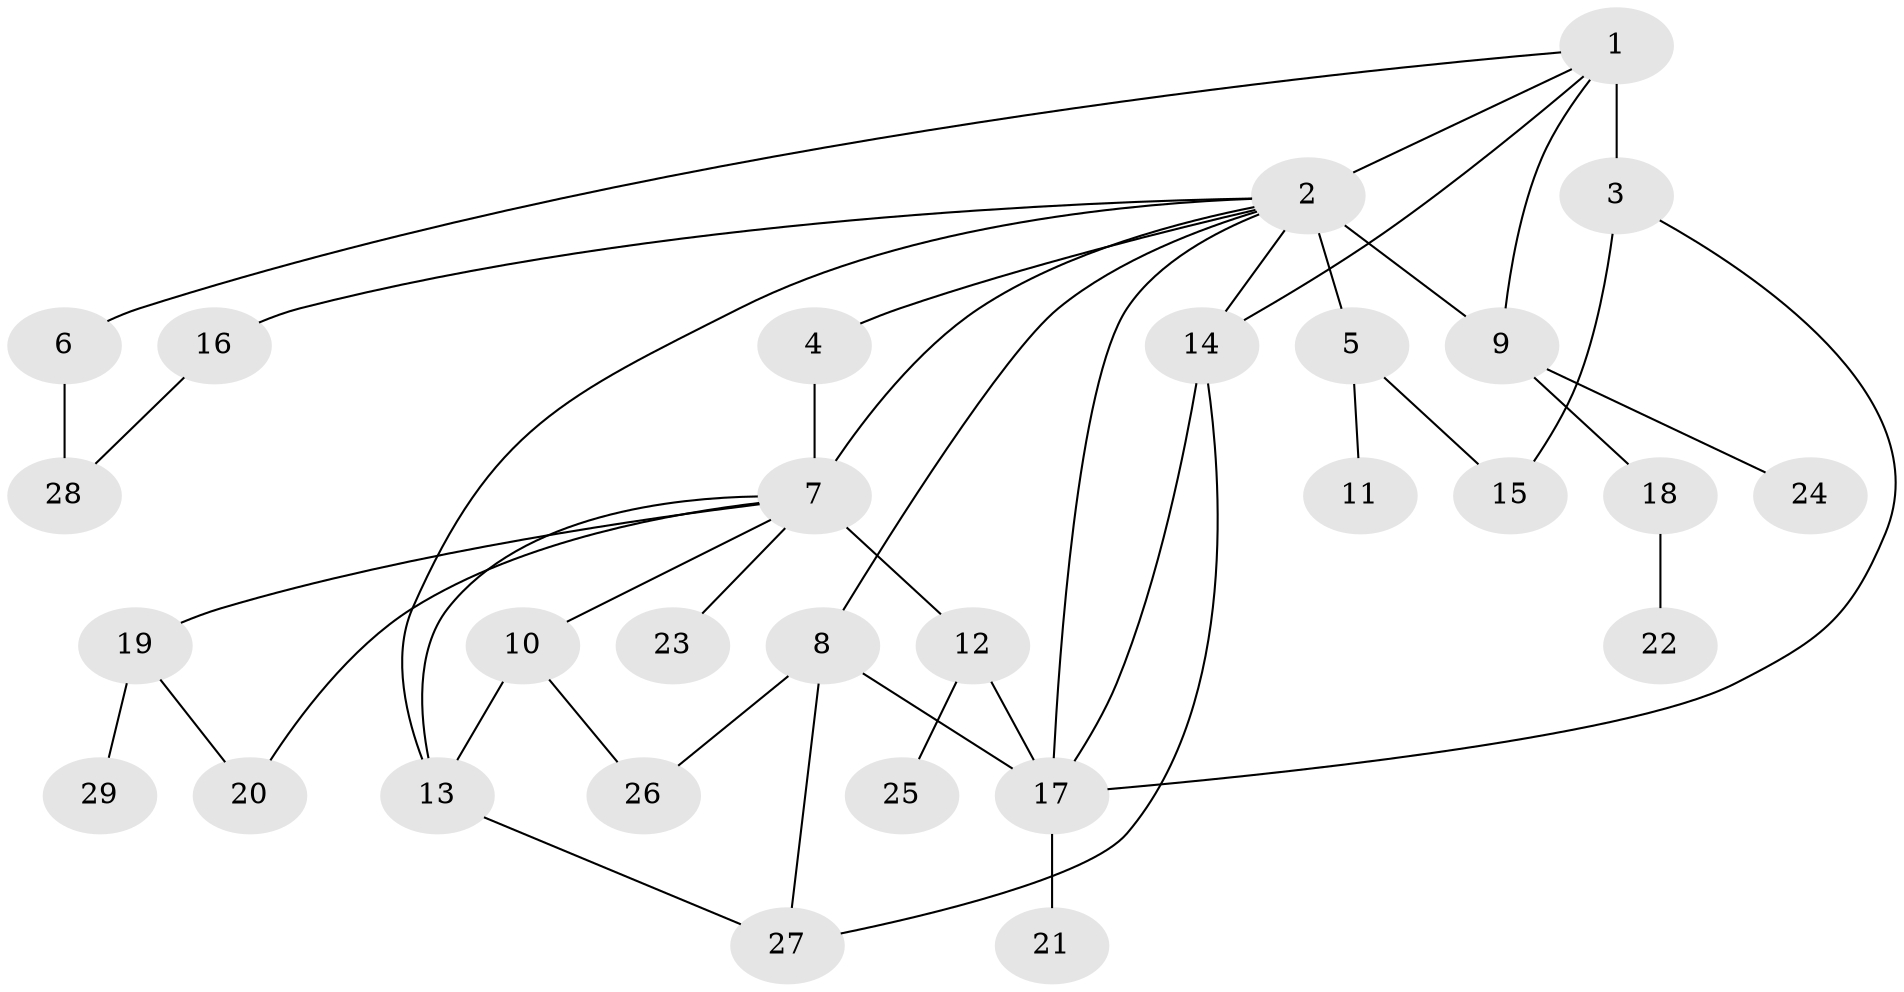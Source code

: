 // original degree distribution, {13: 0.010638297872340425, 25: 0.010638297872340425, 1: 0.5319148936170213, 5: 0.031914893617021274, 6: 0.02127659574468085, 14: 0.010638297872340425, 3: 0.13829787234042554, 4: 0.0425531914893617, 2: 0.19148936170212766, 8: 0.010638297872340425}
// Generated by graph-tools (version 1.1) at 2025/50/03/04/25 22:50:21]
// undirected, 29 vertices, 43 edges
graph export_dot {
  node [color=gray90,style=filled];
  1;
  2;
  3;
  4;
  5;
  6;
  7;
  8;
  9;
  10;
  11;
  12;
  13;
  14;
  15;
  16;
  17;
  18;
  19;
  20;
  21;
  22;
  23;
  24;
  25;
  26;
  27;
  28;
  29;
  1 -- 2 [weight=2.0];
  1 -- 3 [weight=6.0];
  1 -- 6 [weight=1.0];
  1 -- 9 [weight=1.0];
  1 -- 14 [weight=1.0];
  2 -- 4 [weight=1.0];
  2 -- 5 [weight=1.0];
  2 -- 7 [weight=1.0];
  2 -- 8 [weight=3.0];
  2 -- 9 [weight=10.0];
  2 -- 13 [weight=1.0];
  2 -- 14 [weight=1.0];
  2 -- 16 [weight=1.0];
  2 -- 17 [weight=1.0];
  3 -- 15 [weight=1.0];
  3 -- 17 [weight=1.0];
  4 -- 7 [weight=2.0];
  5 -- 11 [weight=1.0];
  5 -- 15 [weight=1.0];
  6 -- 28 [weight=3.0];
  7 -- 10 [weight=1.0];
  7 -- 12 [weight=5.0];
  7 -- 13 [weight=1.0];
  7 -- 19 [weight=1.0];
  7 -- 20 [weight=1.0];
  7 -- 23 [weight=1.0];
  8 -- 17 [weight=1.0];
  8 -- 26 [weight=1.0];
  8 -- 27 [weight=1.0];
  9 -- 18 [weight=1.0];
  9 -- 24 [weight=1.0];
  10 -- 13 [weight=1.0];
  10 -- 26 [weight=1.0];
  12 -- 17 [weight=1.0];
  12 -- 25 [weight=1.0];
  13 -- 27 [weight=1.0];
  14 -- 17 [weight=1.0];
  14 -- 27 [weight=1.0];
  16 -- 28 [weight=1.0];
  17 -- 21 [weight=1.0];
  18 -- 22 [weight=1.0];
  19 -- 20 [weight=1.0];
  19 -- 29 [weight=1.0];
}
